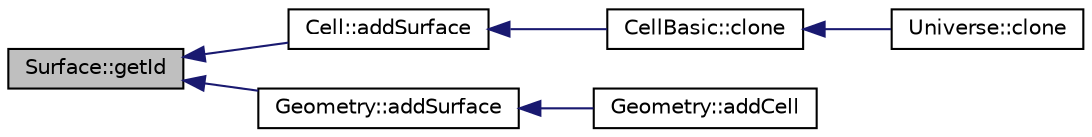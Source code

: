 digraph "Surface::getId"
{
  edge [fontname="Helvetica",fontsize="10",labelfontname="Helvetica",labelfontsize="10"];
  node [fontname="Helvetica",fontsize="10",shape=record];
  rankdir="LR";
  Node1 [label="Surface::getId",height=0.2,width=0.4,color="black", fillcolor="grey75", style="filled" fontcolor="black"];
  Node1 -> Node2 [dir="back",color="midnightblue",fontsize="10",style="solid",fontname="Helvetica"];
  Node2 [label="Cell::addSurface",height=0.2,width=0.4,color="black", fillcolor="white", style="filled",URL="$classCell.html#aaf1680b706b11b4b0121aef6a4a81009",tooltip="Insert a Surface into this Cells container."];
  Node2 -> Node3 [dir="back",color="midnightblue",fontsize="10",style="solid",fontname="Helvetica"];
  Node3 [label="CellBasic::clone",height=0.2,width=0.4,color="black", fillcolor="white", style="filled",URL="$classCellBasic.html#a11467ff4cc874cb9688ff12feef184a6",tooltip="Create a duplicate of the CellBasic."];
  Node3 -> Node4 [dir="back",color="midnightblue",fontsize="10",style="solid",fontname="Helvetica"];
  Node4 [label="Universe::clone",height=0.2,width=0.4,color="black", fillcolor="white", style="filled",URL="$classUniverse.html#a6f7c4480848e68b07ce2a6844b450f90",tooltip="Clones this Universe and all of the Cells within it and returns it."];
  Node1 -> Node5 [dir="back",color="midnightblue",fontsize="10",style="solid",fontname="Helvetica"];
  Node5 [label="Geometry::addSurface",height=0.2,width=0.4,color="black", fillcolor="white", style="filled",URL="$classGeometry.html#ae0c48bef75b8bd549ad5ad6edfa4644d",tooltip="Add a Surface to the Geometry."];
  Node5 -> Node6 [dir="back",color="midnightblue",fontsize="10",style="solid",fontname="Helvetica"];
  Node6 [label="Geometry::addCell",height=0.2,width=0.4,color="black", fillcolor="white", style="filled",URL="$classGeometry.html#ac682e21a0664f12390bb956147030bdf",tooltip="Add a Cell to the Geometry."];
}
